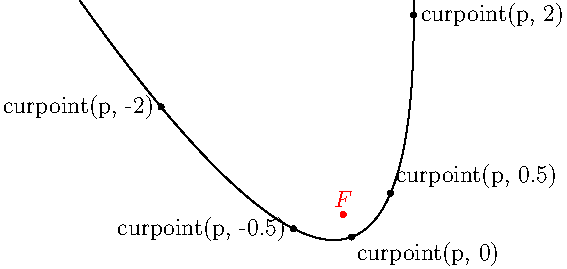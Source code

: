 import geometry;
size(10cm);

point F=(1,-1.5);
dot("$F$",F,N,red);

parabola p=parabola(F,0.2,110);

draw(p);

/*<asyxml><view file="modules/geometry.asy" type="point" signature="curpoint(explicit parabola,real)"/></asyxml>*/
dot("curpoint(p, 0)",curpoint(p,0),SE);

/*<asyxml><view file="modules/geometry.asy" type="point" signature="point(parabola,abscissa)"/></asyxml>*/
dot("curpoint(p, 0.5)",point(p,curabscissa(0.5)),NE);
// point(p,curabscissa(0.5)) can be replaced by curpoint(p,0.5)

dot("curpoint(p, -0.5)",curpoint(p,-0.5),W);
dot("curpoint(p, -2)",curpoint(p,-2),W);
dot("curpoint(p, 2)",curpoint(p,2),E);
